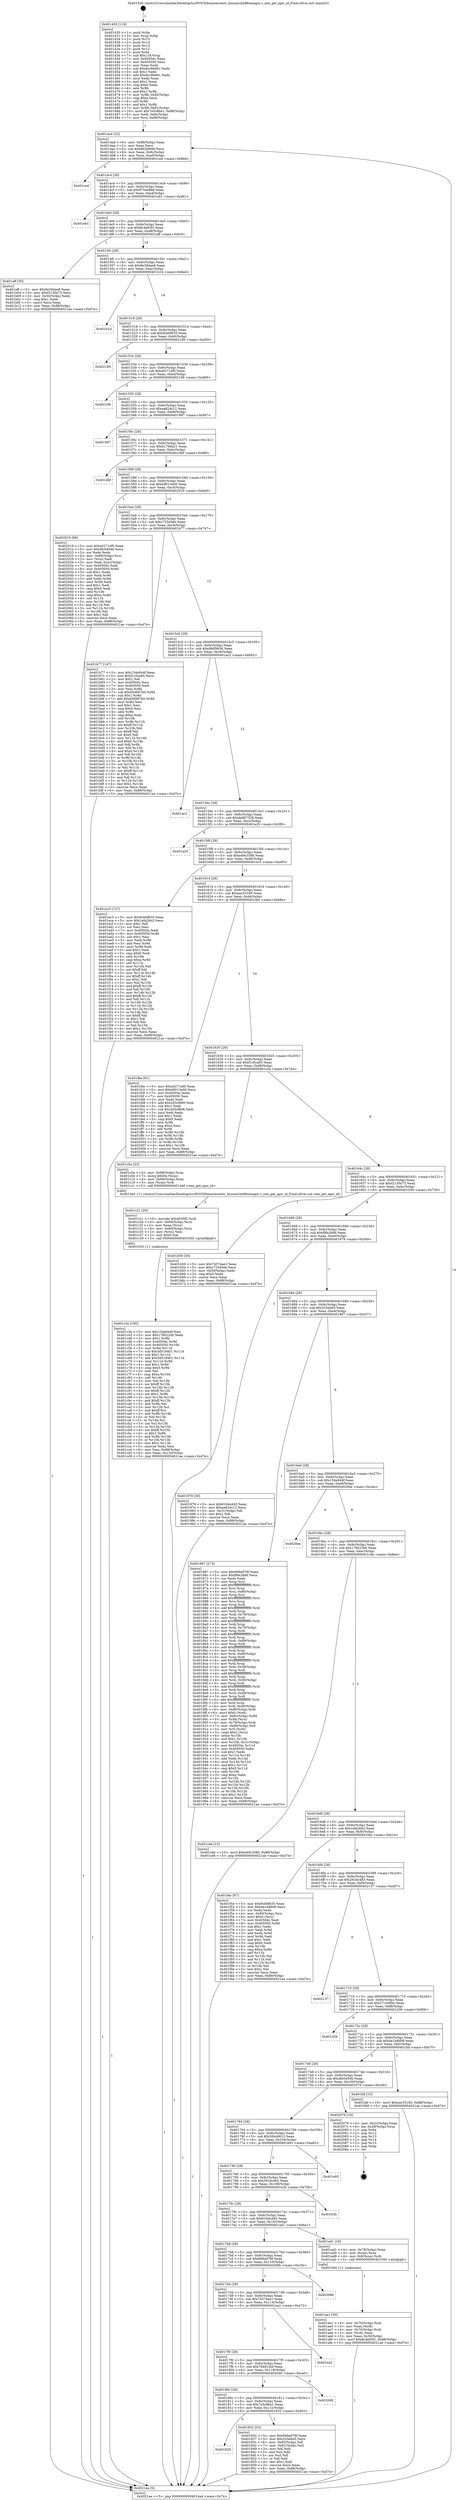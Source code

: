 digraph "0x401430" {
  label = "0x401430 (/mnt/c/Users/mathe/Desktop/tcc/POCII/binaries/extr_linuxarchx86xenapic.c_xen_get_apic_id_Final-ollvm.out::main(0))"
  labelloc = "t"
  node[shape=record]

  Entry [label="",width=0.3,height=0.3,shape=circle,fillcolor=black,style=filled]
  "0x4014a4" [label="{
     0x4014a4 [32]\l
     | [instrs]\l
     &nbsp;&nbsp;0x4014a4 \<+6\>: mov -0x88(%rbp),%eax\l
     &nbsp;&nbsp;0x4014aa \<+2\>: mov %eax,%ecx\l
     &nbsp;&nbsp;0x4014ac \<+6\>: sub $0x862b666f,%ecx\l
     &nbsp;&nbsp;0x4014b2 \<+6\>: mov %eax,-0x9c(%rbp)\l
     &nbsp;&nbsp;0x4014b8 \<+6\>: mov %ecx,-0xa0(%rbp)\l
     &nbsp;&nbsp;0x4014be \<+6\>: je 0000000000401ced \<main+0x8bd\>\l
  }"]
  "0x401ced" [label="{
     0x401ced\l
  }", style=dashed]
  "0x4014c4" [label="{
     0x4014c4 [28]\l
     | [instrs]\l
     &nbsp;&nbsp;0x4014c4 \<+5\>: jmp 00000000004014c9 \<main+0x99\>\l
     &nbsp;&nbsp;0x4014c9 \<+6\>: mov -0x9c(%rbp),%eax\l
     &nbsp;&nbsp;0x4014cf \<+5\>: sub $0x875ee868,%eax\l
     &nbsp;&nbsp;0x4014d4 \<+6\>: mov %eax,-0xa4(%rbp)\l
     &nbsp;&nbsp;0x4014da \<+6\>: je 0000000000401eb1 \<main+0xa81\>\l
  }"]
  Exit [label="",width=0.3,height=0.3,shape=circle,fillcolor=black,style=filled,peripheries=2]
  "0x401eb1" [label="{
     0x401eb1\l
  }", style=dashed]
  "0x4014e0" [label="{
     0x4014e0 [28]\l
     | [instrs]\l
     &nbsp;&nbsp;0x4014e0 \<+5\>: jmp 00000000004014e5 \<main+0xb5\>\l
     &nbsp;&nbsp;0x4014e5 \<+6\>: mov -0x9c(%rbp),%eax\l
     &nbsp;&nbsp;0x4014eb \<+5\>: sub $0x8c4e83f1,%eax\l
     &nbsp;&nbsp;0x4014f0 \<+6\>: mov %eax,-0xa8(%rbp)\l
     &nbsp;&nbsp;0x4014f6 \<+6\>: je 0000000000401aff \<main+0x6cf\>\l
  }"]
  "0x401c3e" [label="{
     0x401c3e [160]\l
     | [instrs]\l
     &nbsp;&nbsp;0x401c3e \<+5\>: mov $0x154a944f,%esi\l
     &nbsp;&nbsp;0x401c43 \<+5\>: mov $0x178022b0,%edx\l
     &nbsp;&nbsp;0x401c48 \<+3\>: mov $0x1,%r8b\l
     &nbsp;&nbsp;0x401c4b \<+8\>: mov 0x40504c,%r9d\l
     &nbsp;&nbsp;0x401c53 \<+8\>: mov 0x405050,%r10d\l
     &nbsp;&nbsp;0x401c5b \<+3\>: mov %r9d,%r11d\l
     &nbsp;&nbsp;0x401c5e \<+7\>: sub $0x3d518401,%r11d\l
     &nbsp;&nbsp;0x401c65 \<+4\>: sub $0x1,%r11d\l
     &nbsp;&nbsp;0x401c69 \<+7\>: add $0x3d518401,%r11d\l
     &nbsp;&nbsp;0x401c70 \<+4\>: imul %r11d,%r9d\l
     &nbsp;&nbsp;0x401c74 \<+4\>: and $0x1,%r9d\l
     &nbsp;&nbsp;0x401c78 \<+4\>: cmp $0x0,%r9d\l
     &nbsp;&nbsp;0x401c7c \<+3\>: sete %bl\l
     &nbsp;&nbsp;0x401c7f \<+4\>: cmp $0xa,%r10d\l
     &nbsp;&nbsp;0x401c83 \<+4\>: setl %r14b\l
     &nbsp;&nbsp;0x401c87 \<+3\>: mov %bl,%r15b\l
     &nbsp;&nbsp;0x401c8a \<+4\>: xor $0xff,%r15b\l
     &nbsp;&nbsp;0x401c8e \<+3\>: mov %r14b,%r12b\l
     &nbsp;&nbsp;0x401c91 \<+4\>: xor $0xff,%r12b\l
     &nbsp;&nbsp;0x401c95 \<+4\>: xor $0x1,%r8b\l
     &nbsp;&nbsp;0x401c99 \<+3\>: mov %r15b,%r13b\l
     &nbsp;&nbsp;0x401c9c \<+4\>: and $0xff,%r13b\l
     &nbsp;&nbsp;0x401ca0 \<+3\>: and %r8b,%bl\l
     &nbsp;&nbsp;0x401ca3 \<+3\>: mov %r12b,%cl\l
     &nbsp;&nbsp;0x401ca6 \<+3\>: and $0xff,%cl\l
     &nbsp;&nbsp;0x401ca9 \<+3\>: and %r8b,%r14b\l
     &nbsp;&nbsp;0x401cac \<+3\>: or %bl,%r13b\l
     &nbsp;&nbsp;0x401caf \<+3\>: or %r14b,%cl\l
     &nbsp;&nbsp;0x401cb2 \<+3\>: xor %cl,%r13b\l
     &nbsp;&nbsp;0x401cb5 \<+3\>: or %r12b,%r15b\l
     &nbsp;&nbsp;0x401cb8 \<+4\>: xor $0xff,%r15b\l
     &nbsp;&nbsp;0x401cbc \<+4\>: or $0x1,%r8b\l
     &nbsp;&nbsp;0x401cc0 \<+3\>: and %r8b,%r15b\l
     &nbsp;&nbsp;0x401cc3 \<+3\>: or %r15b,%r13b\l
     &nbsp;&nbsp;0x401cc6 \<+4\>: test $0x1,%r13b\l
     &nbsp;&nbsp;0x401cca \<+3\>: cmovne %edx,%esi\l
     &nbsp;&nbsp;0x401ccd \<+6\>: mov %esi,-0x88(%rbp)\l
     &nbsp;&nbsp;0x401cd3 \<+6\>: mov %eax,-0x120(%rbp)\l
     &nbsp;&nbsp;0x401cd9 \<+5\>: jmp 00000000004021ae \<main+0xd7e\>\l
  }"]
  "0x401aff" [label="{
     0x401aff [30]\l
     | [instrs]\l
     &nbsp;&nbsp;0x401aff \<+5\>: mov $0x8e28dae8,%eax\l
     &nbsp;&nbsp;0x401b04 \<+5\>: mov $0xf2130a73,%ecx\l
     &nbsp;&nbsp;0x401b09 \<+3\>: mov -0x30(%rbp),%edx\l
     &nbsp;&nbsp;0x401b0c \<+3\>: cmp $0x1,%edx\l
     &nbsp;&nbsp;0x401b0f \<+3\>: cmovl %ecx,%eax\l
     &nbsp;&nbsp;0x401b12 \<+6\>: mov %eax,-0x88(%rbp)\l
     &nbsp;&nbsp;0x401b18 \<+5\>: jmp 00000000004021ae \<main+0xd7e\>\l
  }"]
  "0x4014fc" [label="{
     0x4014fc [28]\l
     | [instrs]\l
     &nbsp;&nbsp;0x4014fc \<+5\>: jmp 0000000000401501 \<main+0xd1\>\l
     &nbsp;&nbsp;0x401501 \<+6\>: mov -0x9c(%rbp),%eax\l
     &nbsp;&nbsp;0x401507 \<+5\>: sub $0x8e28dae8,%eax\l
     &nbsp;&nbsp;0x40150c \<+6\>: mov %eax,-0xac(%rbp)\l
     &nbsp;&nbsp;0x401512 \<+6\>: je 0000000000401b1d \<main+0x6ed\>\l
  }"]
  "0x401c21" [label="{
     0x401c21 [29]\l
     | [instrs]\l
     &nbsp;&nbsp;0x401c21 \<+10\>: movabs $0x4030f2,%rdi\l
     &nbsp;&nbsp;0x401c2b \<+4\>: mov -0x60(%rbp),%rcx\l
     &nbsp;&nbsp;0x401c2f \<+2\>: mov %eax,(%rcx)\l
     &nbsp;&nbsp;0x401c31 \<+4\>: mov -0x60(%rbp),%rcx\l
     &nbsp;&nbsp;0x401c35 \<+2\>: mov (%rcx),%esi\l
     &nbsp;&nbsp;0x401c37 \<+2\>: mov $0x0,%al\l
     &nbsp;&nbsp;0x401c39 \<+5\>: call 0000000000401030 \<printf@plt\>\l
     | [calls]\l
     &nbsp;&nbsp;0x401030 \{1\} (unknown)\l
  }"]
  "0x401b1d" [label="{
     0x401b1d\l
  }", style=dashed]
  "0x401518" [label="{
     0x401518 [28]\l
     | [instrs]\l
     &nbsp;&nbsp;0x401518 \<+5\>: jmp 000000000040151d \<main+0xed\>\l
     &nbsp;&nbsp;0x40151d \<+6\>: mov -0x9c(%rbp),%eax\l
     &nbsp;&nbsp;0x401523 \<+5\>: sub $0x9cb6f635,%eax\l
     &nbsp;&nbsp;0x401528 \<+6\>: mov %eax,-0xb0(%rbp)\l
     &nbsp;&nbsp;0x40152e \<+6\>: je 0000000000402180 \<main+0xd50\>\l
  }"]
  "0x401ae1" [label="{
     0x401ae1 [30]\l
     | [instrs]\l
     &nbsp;&nbsp;0x401ae1 \<+4\>: mov -0x70(%rbp),%rdi\l
     &nbsp;&nbsp;0x401ae5 \<+2\>: mov %eax,(%rdi)\l
     &nbsp;&nbsp;0x401ae7 \<+4\>: mov -0x70(%rbp),%rdi\l
     &nbsp;&nbsp;0x401aeb \<+2\>: mov (%rdi),%eax\l
     &nbsp;&nbsp;0x401aed \<+3\>: mov %eax,-0x30(%rbp)\l
     &nbsp;&nbsp;0x401af0 \<+10\>: movl $0x8c4e83f1,-0x88(%rbp)\l
     &nbsp;&nbsp;0x401afa \<+5\>: jmp 00000000004021ae \<main+0xd7e\>\l
  }"]
  "0x402180" [label="{
     0x402180\l
  }", style=dashed]
  "0x401534" [label="{
     0x401534 [28]\l
     | [instrs]\l
     &nbsp;&nbsp;0x401534 \<+5\>: jmp 0000000000401539 \<main+0x109\>\l
     &nbsp;&nbsp;0x401539 \<+6\>: mov -0x9c(%rbp),%eax\l
     &nbsp;&nbsp;0x40153f \<+5\>: sub $0xa0271ef0,%eax\l
     &nbsp;&nbsp;0x401544 \<+6\>: mov %eax,-0xb4(%rbp)\l
     &nbsp;&nbsp;0x40154a \<+6\>: je 0000000000402199 \<main+0xd69\>\l
  }"]
  "0x401430" [label="{
     0x401430 [116]\l
     | [instrs]\l
     &nbsp;&nbsp;0x401430 \<+1\>: push %rbp\l
     &nbsp;&nbsp;0x401431 \<+3\>: mov %rsp,%rbp\l
     &nbsp;&nbsp;0x401434 \<+2\>: push %r15\l
     &nbsp;&nbsp;0x401436 \<+2\>: push %r14\l
     &nbsp;&nbsp;0x401438 \<+2\>: push %r13\l
     &nbsp;&nbsp;0x40143a \<+2\>: push %r12\l
     &nbsp;&nbsp;0x40143c \<+1\>: push %rbx\l
     &nbsp;&nbsp;0x40143d \<+7\>: sub $0x118,%rsp\l
     &nbsp;&nbsp;0x401444 \<+7\>: mov 0x40504c,%eax\l
     &nbsp;&nbsp;0x40144b \<+7\>: mov 0x405050,%ecx\l
     &nbsp;&nbsp;0x401452 \<+2\>: mov %eax,%edx\l
     &nbsp;&nbsp;0x401454 \<+6\>: sub $0x9cc96d81,%edx\l
     &nbsp;&nbsp;0x40145a \<+3\>: sub $0x1,%edx\l
     &nbsp;&nbsp;0x40145d \<+6\>: add $0x9cc96d81,%edx\l
     &nbsp;&nbsp;0x401463 \<+3\>: imul %edx,%eax\l
     &nbsp;&nbsp;0x401466 \<+3\>: and $0x1,%eax\l
     &nbsp;&nbsp;0x401469 \<+3\>: cmp $0x0,%eax\l
     &nbsp;&nbsp;0x40146c \<+4\>: sete %r8b\l
     &nbsp;&nbsp;0x401470 \<+4\>: and $0x1,%r8b\l
     &nbsp;&nbsp;0x401474 \<+7\>: mov %r8b,-0x82(%rbp)\l
     &nbsp;&nbsp;0x40147b \<+3\>: cmp $0xa,%ecx\l
     &nbsp;&nbsp;0x40147e \<+4\>: setl %r8b\l
     &nbsp;&nbsp;0x401482 \<+4\>: and $0x1,%r8b\l
     &nbsp;&nbsp;0x401486 \<+7\>: mov %r8b,-0x81(%rbp)\l
     &nbsp;&nbsp;0x40148d \<+10\>: movl $0x7e5c8ba1,-0x88(%rbp)\l
     &nbsp;&nbsp;0x401497 \<+6\>: mov %edi,-0x8c(%rbp)\l
     &nbsp;&nbsp;0x40149d \<+7\>: mov %rsi,-0x98(%rbp)\l
  }"]
  "0x402199" [label="{
     0x402199\l
  }", style=dashed]
  "0x401550" [label="{
     0x401550 [28]\l
     | [instrs]\l
     &nbsp;&nbsp;0x401550 \<+5\>: jmp 0000000000401555 \<main+0x125\>\l
     &nbsp;&nbsp;0x401555 \<+6\>: mov -0x9c(%rbp),%eax\l
     &nbsp;&nbsp;0x40155b \<+5\>: sub $0xaa824c12,%eax\l
     &nbsp;&nbsp;0x401560 \<+6\>: mov %eax,-0xb8(%rbp)\l
     &nbsp;&nbsp;0x401566 \<+6\>: je 0000000000401997 \<main+0x567\>\l
  }"]
  "0x4021ae" [label="{
     0x4021ae [5]\l
     | [instrs]\l
     &nbsp;&nbsp;0x4021ae \<+5\>: jmp 00000000004014a4 \<main+0x74\>\l
  }"]
  "0x401997" [label="{
     0x401997\l
  }", style=dashed]
  "0x40156c" [label="{
     0x40156c [28]\l
     | [instrs]\l
     &nbsp;&nbsp;0x40156c \<+5\>: jmp 0000000000401571 \<main+0x141\>\l
     &nbsp;&nbsp;0x401571 \<+6\>: mov -0x9c(%rbp),%eax\l
     &nbsp;&nbsp;0x401577 \<+5\>: sub $0xb179da21,%eax\l
     &nbsp;&nbsp;0x40157c \<+6\>: mov %eax,-0xbc(%rbp)\l
     &nbsp;&nbsp;0x401582 \<+6\>: je 0000000000401dbf \<main+0x98f\>\l
  }"]
  "0x401828" [label="{
     0x401828\l
  }", style=dashed]
  "0x401dbf" [label="{
     0x401dbf\l
  }", style=dashed]
  "0x401588" [label="{
     0x401588 [28]\l
     | [instrs]\l
     &nbsp;&nbsp;0x401588 \<+5\>: jmp 000000000040158d \<main+0x15d\>\l
     &nbsp;&nbsp;0x40158d \<+6\>: mov -0x9c(%rbp),%eax\l
     &nbsp;&nbsp;0x401593 \<+5\>: sub $0xb9013e00,%eax\l
     &nbsp;&nbsp;0x401598 \<+6\>: mov %eax,-0xc0(%rbp)\l
     &nbsp;&nbsp;0x40159e \<+6\>: je 0000000000402019 \<main+0xbe9\>\l
  }"]
  "0x401832" [label="{
     0x401832 [53]\l
     | [instrs]\l
     &nbsp;&nbsp;0x401832 \<+5\>: mov $0x669a978f,%eax\l
     &nbsp;&nbsp;0x401837 \<+5\>: mov $0x325edd5,%ecx\l
     &nbsp;&nbsp;0x40183c \<+6\>: mov -0x82(%rbp),%dl\l
     &nbsp;&nbsp;0x401842 \<+7\>: mov -0x81(%rbp),%sil\l
     &nbsp;&nbsp;0x401849 \<+3\>: mov %dl,%dil\l
     &nbsp;&nbsp;0x40184c \<+3\>: and %sil,%dil\l
     &nbsp;&nbsp;0x40184f \<+3\>: xor %sil,%dl\l
     &nbsp;&nbsp;0x401852 \<+3\>: or %dl,%dil\l
     &nbsp;&nbsp;0x401855 \<+4\>: test $0x1,%dil\l
     &nbsp;&nbsp;0x401859 \<+3\>: cmovne %ecx,%eax\l
     &nbsp;&nbsp;0x40185c \<+6\>: mov %eax,-0x88(%rbp)\l
     &nbsp;&nbsp;0x401862 \<+5\>: jmp 00000000004021ae \<main+0xd7e\>\l
  }"]
  "0x402019" [label="{
     0x402019 [96]\l
     | [instrs]\l
     &nbsp;&nbsp;0x402019 \<+5\>: mov $0xa0271ef0,%eax\l
     &nbsp;&nbsp;0x40201e \<+5\>: mov $0x4fc0494b,%ecx\l
     &nbsp;&nbsp;0x402023 \<+2\>: xor %edx,%edx\l
     &nbsp;&nbsp;0x402025 \<+4\>: mov -0x80(%rbp),%rsi\l
     &nbsp;&nbsp;0x402029 \<+2\>: mov (%rsi),%edi\l
     &nbsp;&nbsp;0x40202b \<+3\>: mov %edi,-0x2c(%rbp)\l
     &nbsp;&nbsp;0x40202e \<+7\>: mov 0x40504c,%edi\l
     &nbsp;&nbsp;0x402035 \<+8\>: mov 0x405050,%r8d\l
     &nbsp;&nbsp;0x40203d \<+3\>: sub $0x1,%edx\l
     &nbsp;&nbsp;0x402040 \<+3\>: mov %edi,%r9d\l
     &nbsp;&nbsp;0x402043 \<+3\>: add %edx,%r9d\l
     &nbsp;&nbsp;0x402046 \<+4\>: imul %r9d,%edi\l
     &nbsp;&nbsp;0x40204a \<+3\>: and $0x1,%edi\l
     &nbsp;&nbsp;0x40204d \<+3\>: cmp $0x0,%edi\l
     &nbsp;&nbsp;0x402050 \<+4\>: sete %r10b\l
     &nbsp;&nbsp;0x402054 \<+4\>: cmp $0xa,%r8d\l
     &nbsp;&nbsp;0x402058 \<+4\>: setl %r11b\l
     &nbsp;&nbsp;0x40205c \<+3\>: mov %r10b,%bl\l
     &nbsp;&nbsp;0x40205f \<+3\>: and %r11b,%bl\l
     &nbsp;&nbsp;0x402062 \<+3\>: xor %r11b,%r10b\l
     &nbsp;&nbsp;0x402065 \<+3\>: or %r10b,%bl\l
     &nbsp;&nbsp;0x402068 \<+3\>: test $0x1,%bl\l
     &nbsp;&nbsp;0x40206b \<+3\>: cmovne %ecx,%eax\l
     &nbsp;&nbsp;0x40206e \<+6\>: mov %eax,-0x88(%rbp)\l
     &nbsp;&nbsp;0x402074 \<+5\>: jmp 00000000004021ae \<main+0xd7e\>\l
  }"]
  "0x4015a4" [label="{
     0x4015a4 [28]\l
     | [instrs]\l
     &nbsp;&nbsp;0x4015a4 \<+5\>: jmp 00000000004015a9 \<main+0x179\>\l
     &nbsp;&nbsp;0x4015a9 \<+6\>: mov -0x9c(%rbp),%eax\l
     &nbsp;&nbsp;0x4015af \<+5\>: sub $0xc72345eb,%eax\l
     &nbsp;&nbsp;0x4015b4 \<+6\>: mov %eax,-0xc4(%rbp)\l
     &nbsp;&nbsp;0x4015ba \<+6\>: je 0000000000401b77 \<main+0x747\>\l
  }"]
  "0x40180c" [label="{
     0x40180c [28]\l
     | [instrs]\l
     &nbsp;&nbsp;0x40180c \<+5\>: jmp 0000000000401811 \<main+0x3e1\>\l
     &nbsp;&nbsp;0x401811 \<+6\>: mov -0x9c(%rbp),%eax\l
     &nbsp;&nbsp;0x401817 \<+5\>: sub $0x7e5c8ba1,%eax\l
     &nbsp;&nbsp;0x40181c \<+6\>: mov %eax,-0x11c(%rbp)\l
     &nbsp;&nbsp;0x401822 \<+6\>: je 0000000000401832 \<main+0x402\>\l
  }"]
  "0x401b77" [label="{
     0x401b77 [147]\l
     | [instrs]\l
     &nbsp;&nbsp;0x401b77 \<+5\>: mov $0x154a944f,%eax\l
     &nbsp;&nbsp;0x401b7c \<+5\>: mov $0xf1c0ca65,%ecx\l
     &nbsp;&nbsp;0x401b81 \<+2\>: mov $0x1,%dl\l
     &nbsp;&nbsp;0x401b83 \<+7\>: mov 0x40504c,%esi\l
     &nbsp;&nbsp;0x401b8a \<+7\>: mov 0x405050,%edi\l
     &nbsp;&nbsp;0x401b91 \<+3\>: mov %esi,%r8d\l
     &nbsp;&nbsp;0x401b94 \<+7\>: sub $0x65d997b0,%r8d\l
     &nbsp;&nbsp;0x401b9b \<+4\>: sub $0x1,%r8d\l
     &nbsp;&nbsp;0x401b9f \<+7\>: add $0x65d997b0,%r8d\l
     &nbsp;&nbsp;0x401ba6 \<+4\>: imul %r8d,%esi\l
     &nbsp;&nbsp;0x401baa \<+3\>: and $0x1,%esi\l
     &nbsp;&nbsp;0x401bad \<+3\>: cmp $0x0,%esi\l
     &nbsp;&nbsp;0x401bb0 \<+4\>: sete %r9b\l
     &nbsp;&nbsp;0x401bb4 \<+3\>: cmp $0xa,%edi\l
     &nbsp;&nbsp;0x401bb7 \<+4\>: setl %r10b\l
     &nbsp;&nbsp;0x401bbb \<+3\>: mov %r9b,%r11b\l
     &nbsp;&nbsp;0x401bbe \<+4\>: xor $0xff,%r11b\l
     &nbsp;&nbsp;0x401bc2 \<+3\>: mov %r10b,%bl\l
     &nbsp;&nbsp;0x401bc5 \<+3\>: xor $0xff,%bl\l
     &nbsp;&nbsp;0x401bc8 \<+3\>: xor $0x0,%dl\l
     &nbsp;&nbsp;0x401bcb \<+3\>: mov %r11b,%r14b\l
     &nbsp;&nbsp;0x401bce \<+4\>: and $0x0,%r14b\l
     &nbsp;&nbsp;0x401bd2 \<+3\>: and %dl,%r9b\l
     &nbsp;&nbsp;0x401bd5 \<+3\>: mov %bl,%r15b\l
     &nbsp;&nbsp;0x401bd8 \<+4\>: and $0x0,%r15b\l
     &nbsp;&nbsp;0x401bdc \<+3\>: and %dl,%r10b\l
     &nbsp;&nbsp;0x401bdf \<+3\>: or %r9b,%r14b\l
     &nbsp;&nbsp;0x401be2 \<+3\>: or %r10b,%r15b\l
     &nbsp;&nbsp;0x401be5 \<+3\>: xor %r15b,%r14b\l
     &nbsp;&nbsp;0x401be8 \<+3\>: or %bl,%r11b\l
     &nbsp;&nbsp;0x401beb \<+4\>: xor $0xff,%r11b\l
     &nbsp;&nbsp;0x401bef \<+3\>: or $0x0,%dl\l
     &nbsp;&nbsp;0x401bf2 \<+3\>: and %dl,%r11b\l
     &nbsp;&nbsp;0x401bf5 \<+3\>: or %r11b,%r14b\l
     &nbsp;&nbsp;0x401bf8 \<+4\>: test $0x1,%r14b\l
     &nbsp;&nbsp;0x401bfc \<+3\>: cmovne %ecx,%eax\l
     &nbsp;&nbsp;0x401bff \<+6\>: mov %eax,-0x88(%rbp)\l
     &nbsp;&nbsp;0x401c05 \<+5\>: jmp 00000000004021ae \<main+0xd7e\>\l
  }"]
  "0x4015c0" [label="{
     0x4015c0 [28]\l
     | [instrs]\l
     &nbsp;&nbsp;0x4015c0 \<+5\>: jmp 00000000004015c5 \<main+0x195\>\l
     &nbsp;&nbsp;0x4015c5 \<+6\>: mov -0x9c(%rbp),%eax\l
     &nbsp;&nbsp;0x4015cb \<+5\>: sub $0xd8df9b36,%eax\l
     &nbsp;&nbsp;0x4015d0 \<+6\>: mov %eax,-0xc8(%rbp)\l
     &nbsp;&nbsp;0x4015d6 \<+6\>: je 0000000000401ac2 \<main+0x692\>\l
  }"]
  "0x4020d0" [label="{
     0x4020d0\l
  }", style=dashed]
  "0x401ac2" [label="{
     0x401ac2\l
  }", style=dashed]
  "0x4015dc" [label="{
     0x4015dc [28]\l
     | [instrs]\l
     &nbsp;&nbsp;0x4015dc \<+5\>: jmp 00000000004015e1 \<main+0x1b1\>\l
     &nbsp;&nbsp;0x4015e1 \<+6\>: mov -0x9c(%rbp),%eax\l
     &nbsp;&nbsp;0x4015e7 \<+5\>: sub $0xde867328,%eax\l
     &nbsp;&nbsp;0x4015ec \<+6\>: mov %eax,-0xcc(%rbp)\l
     &nbsp;&nbsp;0x4015f2 \<+6\>: je 0000000000401a20 \<main+0x5f0\>\l
  }"]
  "0x4017f0" [label="{
     0x4017f0 [28]\l
     | [instrs]\l
     &nbsp;&nbsp;0x4017f0 \<+5\>: jmp 00000000004017f5 \<main+0x3c5\>\l
     &nbsp;&nbsp;0x4017f5 \<+6\>: mov -0x9c(%rbp),%eax\l
     &nbsp;&nbsp;0x4017fb \<+5\>: sub $0x784812bf,%eax\l
     &nbsp;&nbsp;0x401800 \<+6\>: mov %eax,-0x118(%rbp)\l
     &nbsp;&nbsp;0x401806 \<+6\>: je 00000000004020d0 \<main+0xca0\>\l
  }"]
  "0x401a20" [label="{
     0x401a20\l
  }", style=dashed]
  "0x4015f8" [label="{
     0x4015f8 [28]\l
     | [instrs]\l
     &nbsp;&nbsp;0x4015f8 \<+5\>: jmp 00000000004015fd \<main+0x1cd\>\l
     &nbsp;&nbsp;0x4015fd \<+6\>: mov -0x9c(%rbp),%eax\l
     &nbsp;&nbsp;0x401603 \<+5\>: sub $0xe49c3580,%eax\l
     &nbsp;&nbsp;0x401608 \<+6\>: mov %eax,-0xd0(%rbp)\l
     &nbsp;&nbsp;0x40160e \<+6\>: je 0000000000401ec5 \<main+0xa95\>\l
  }"]
  "0x401ea2" [label="{
     0x401ea2\l
  }", style=dashed]
  "0x401ec5" [label="{
     0x401ec5 [137]\l
     | [instrs]\l
     &nbsp;&nbsp;0x401ec5 \<+5\>: mov $0x9cb6f635,%eax\l
     &nbsp;&nbsp;0x401eca \<+5\>: mov $0x1efa2bb2,%ecx\l
     &nbsp;&nbsp;0x401ecf \<+2\>: mov $0x1,%dl\l
     &nbsp;&nbsp;0x401ed1 \<+2\>: xor %esi,%esi\l
     &nbsp;&nbsp;0x401ed3 \<+7\>: mov 0x40504c,%edi\l
     &nbsp;&nbsp;0x401eda \<+8\>: mov 0x405050,%r8d\l
     &nbsp;&nbsp;0x401ee2 \<+3\>: sub $0x1,%esi\l
     &nbsp;&nbsp;0x401ee5 \<+3\>: mov %edi,%r9d\l
     &nbsp;&nbsp;0x401ee8 \<+3\>: add %esi,%r9d\l
     &nbsp;&nbsp;0x401eeb \<+4\>: imul %r9d,%edi\l
     &nbsp;&nbsp;0x401eef \<+3\>: and $0x1,%edi\l
     &nbsp;&nbsp;0x401ef2 \<+3\>: cmp $0x0,%edi\l
     &nbsp;&nbsp;0x401ef5 \<+4\>: sete %r10b\l
     &nbsp;&nbsp;0x401ef9 \<+4\>: cmp $0xa,%r8d\l
     &nbsp;&nbsp;0x401efd \<+4\>: setl %r11b\l
     &nbsp;&nbsp;0x401f01 \<+3\>: mov %r10b,%bl\l
     &nbsp;&nbsp;0x401f04 \<+3\>: xor $0xff,%bl\l
     &nbsp;&nbsp;0x401f07 \<+3\>: mov %r11b,%r14b\l
     &nbsp;&nbsp;0x401f0a \<+4\>: xor $0xff,%r14b\l
     &nbsp;&nbsp;0x401f0e \<+3\>: xor $0x1,%dl\l
     &nbsp;&nbsp;0x401f11 \<+3\>: mov %bl,%r15b\l
     &nbsp;&nbsp;0x401f14 \<+4\>: and $0xff,%r15b\l
     &nbsp;&nbsp;0x401f18 \<+3\>: and %dl,%r10b\l
     &nbsp;&nbsp;0x401f1b \<+3\>: mov %r14b,%r12b\l
     &nbsp;&nbsp;0x401f1e \<+4\>: and $0xff,%r12b\l
     &nbsp;&nbsp;0x401f22 \<+3\>: and %dl,%r11b\l
     &nbsp;&nbsp;0x401f25 \<+3\>: or %r10b,%r15b\l
     &nbsp;&nbsp;0x401f28 \<+3\>: or %r11b,%r12b\l
     &nbsp;&nbsp;0x401f2b \<+3\>: xor %r12b,%r15b\l
     &nbsp;&nbsp;0x401f2e \<+3\>: or %r14b,%bl\l
     &nbsp;&nbsp;0x401f31 \<+3\>: xor $0xff,%bl\l
     &nbsp;&nbsp;0x401f34 \<+3\>: or $0x1,%dl\l
     &nbsp;&nbsp;0x401f37 \<+2\>: and %dl,%bl\l
     &nbsp;&nbsp;0x401f39 \<+3\>: or %bl,%r15b\l
     &nbsp;&nbsp;0x401f3c \<+4\>: test $0x1,%r15b\l
     &nbsp;&nbsp;0x401f40 \<+3\>: cmovne %ecx,%eax\l
     &nbsp;&nbsp;0x401f43 \<+6\>: mov %eax,-0x88(%rbp)\l
     &nbsp;&nbsp;0x401f49 \<+5\>: jmp 00000000004021ae \<main+0xd7e\>\l
  }"]
  "0x401614" [label="{
     0x401614 [28]\l
     | [instrs]\l
     &nbsp;&nbsp;0x401614 \<+5\>: jmp 0000000000401619 \<main+0x1e9\>\l
     &nbsp;&nbsp;0x401619 \<+6\>: mov -0x9c(%rbp),%eax\l
     &nbsp;&nbsp;0x40161f \<+5\>: sub $0xeac53160,%eax\l
     &nbsp;&nbsp;0x401624 \<+6\>: mov %eax,-0xd4(%rbp)\l
     &nbsp;&nbsp;0x40162a \<+6\>: je 0000000000401fbe \<main+0xb8e\>\l
  }"]
  "0x4017d4" [label="{
     0x4017d4 [28]\l
     | [instrs]\l
     &nbsp;&nbsp;0x4017d4 \<+5\>: jmp 00000000004017d9 \<main+0x3a9\>\l
     &nbsp;&nbsp;0x4017d9 \<+6\>: mov -0x9c(%rbp),%eax\l
     &nbsp;&nbsp;0x4017df \<+5\>: sub $0x74574ae1,%eax\l
     &nbsp;&nbsp;0x4017e4 \<+6\>: mov %eax,-0x114(%rbp)\l
     &nbsp;&nbsp;0x4017ea \<+6\>: je 0000000000401ea2 \<main+0xa72\>\l
  }"]
  "0x401fbe" [label="{
     0x401fbe [91]\l
     | [instrs]\l
     &nbsp;&nbsp;0x401fbe \<+5\>: mov $0xa0271ef0,%eax\l
     &nbsp;&nbsp;0x401fc3 \<+5\>: mov $0xb9013e00,%ecx\l
     &nbsp;&nbsp;0x401fc8 \<+7\>: mov 0x40504c,%edx\l
     &nbsp;&nbsp;0x401fcf \<+7\>: mov 0x405050,%esi\l
     &nbsp;&nbsp;0x401fd6 \<+2\>: mov %edx,%edi\l
     &nbsp;&nbsp;0x401fd8 \<+6\>: add $0x2d3cf668,%edi\l
     &nbsp;&nbsp;0x401fde \<+3\>: sub $0x1,%edi\l
     &nbsp;&nbsp;0x401fe1 \<+6\>: sub $0x2d3cf668,%edi\l
     &nbsp;&nbsp;0x401fe7 \<+3\>: imul %edi,%edx\l
     &nbsp;&nbsp;0x401fea \<+3\>: and $0x1,%edx\l
     &nbsp;&nbsp;0x401fed \<+3\>: cmp $0x0,%edx\l
     &nbsp;&nbsp;0x401ff0 \<+4\>: sete %r8b\l
     &nbsp;&nbsp;0x401ff4 \<+3\>: cmp $0xa,%esi\l
     &nbsp;&nbsp;0x401ff7 \<+4\>: setl %r9b\l
     &nbsp;&nbsp;0x401ffb \<+3\>: mov %r8b,%r10b\l
     &nbsp;&nbsp;0x401ffe \<+3\>: and %r9b,%r10b\l
     &nbsp;&nbsp;0x402001 \<+3\>: xor %r9b,%r8b\l
     &nbsp;&nbsp;0x402004 \<+3\>: or %r8b,%r10b\l
     &nbsp;&nbsp;0x402007 \<+4\>: test $0x1,%r10b\l
     &nbsp;&nbsp;0x40200b \<+3\>: cmovne %ecx,%eax\l
     &nbsp;&nbsp;0x40200e \<+6\>: mov %eax,-0x88(%rbp)\l
     &nbsp;&nbsp;0x402014 \<+5\>: jmp 00000000004021ae \<main+0xd7e\>\l
  }"]
  "0x401630" [label="{
     0x401630 [28]\l
     | [instrs]\l
     &nbsp;&nbsp;0x401630 \<+5\>: jmp 0000000000401635 \<main+0x205\>\l
     &nbsp;&nbsp;0x401635 \<+6\>: mov -0x9c(%rbp),%eax\l
     &nbsp;&nbsp;0x40163b \<+5\>: sub $0xf1c0ca65,%eax\l
     &nbsp;&nbsp;0x401640 \<+6\>: mov %eax,-0xd8(%rbp)\l
     &nbsp;&nbsp;0x401646 \<+6\>: je 0000000000401c0a \<main+0x7da\>\l
  }"]
  "0x40208b" [label="{
     0x40208b\l
  }", style=dashed]
  "0x401c0a" [label="{
     0x401c0a [23]\l
     | [instrs]\l
     &nbsp;&nbsp;0x401c0a \<+4\>: mov -0x68(%rbp),%rax\l
     &nbsp;&nbsp;0x401c0e \<+7\>: movq $0x64,(%rax)\l
     &nbsp;&nbsp;0x401c15 \<+4\>: mov -0x68(%rbp),%rax\l
     &nbsp;&nbsp;0x401c19 \<+3\>: mov (%rax),%rdi\l
     &nbsp;&nbsp;0x401c1c \<+5\>: call 00000000004013e0 \<xen_get_apic_id\>\l
     | [calls]\l
     &nbsp;&nbsp;0x4013e0 \{1\} (/mnt/c/Users/mathe/Desktop/tcc/POCII/binaries/extr_linuxarchx86xenapic.c_xen_get_apic_id_Final-ollvm.out::xen_get_apic_id)\l
  }"]
  "0x40164c" [label="{
     0x40164c [28]\l
     | [instrs]\l
     &nbsp;&nbsp;0x40164c \<+5\>: jmp 0000000000401651 \<main+0x221\>\l
     &nbsp;&nbsp;0x401651 \<+6\>: mov -0x9c(%rbp),%eax\l
     &nbsp;&nbsp;0x401657 \<+5\>: sub $0xf2130a73,%eax\l
     &nbsp;&nbsp;0x40165c \<+6\>: mov %eax,-0xdc(%rbp)\l
     &nbsp;&nbsp;0x401662 \<+6\>: je 0000000000401b59 \<main+0x729\>\l
  }"]
  "0x4017b8" [label="{
     0x4017b8 [28]\l
     | [instrs]\l
     &nbsp;&nbsp;0x4017b8 \<+5\>: jmp 00000000004017bd \<main+0x38d\>\l
     &nbsp;&nbsp;0x4017bd \<+6\>: mov -0x9c(%rbp),%eax\l
     &nbsp;&nbsp;0x4017c3 \<+5\>: sub $0x669a978f,%eax\l
     &nbsp;&nbsp;0x4017c8 \<+6\>: mov %eax,-0x110(%rbp)\l
     &nbsp;&nbsp;0x4017ce \<+6\>: je 000000000040208b \<main+0xc5b\>\l
  }"]
  "0x401b59" [label="{
     0x401b59 [30]\l
     | [instrs]\l
     &nbsp;&nbsp;0x401b59 \<+5\>: mov $0x74574ae1,%eax\l
     &nbsp;&nbsp;0x401b5e \<+5\>: mov $0xc72345eb,%ecx\l
     &nbsp;&nbsp;0x401b63 \<+3\>: mov -0x30(%rbp),%edx\l
     &nbsp;&nbsp;0x401b66 \<+3\>: cmp $0x0,%edx\l
     &nbsp;&nbsp;0x401b69 \<+3\>: cmove %ecx,%eax\l
     &nbsp;&nbsp;0x401b6c \<+6\>: mov %eax,-0x88(%rbp)\l
     &nbsp;&nbsp;0x401b72 \<+5\>: jmp 00000000004021ae \<main+0xd7e\>\l
  }"]
  "0x401668" [label="{
     0x401668 [28]\l
     | [instrs]\l
     &nbsp;&nbsp;0x401668 \<+5\>: jmp 000000000040166d \<main+0x23d\>\l
     &nbsp;&nbsp;0x40166d \<+6\>: mov -0x9c(%rbp),%eax\l
     &nbsp;&nbsp;0x401673 \<+5\>: sub $0xf9fa26d6,%eax\l
     &nbsp;&nbsp;0x401678 \<+6\>: mov %eax,-0xe0(%rbp)\l
     &nbsp;&nbsp;0x40167e \<+6\>: je 0000000000401979 \<main+0x549\>\l
  }"]
  "0x401ad1" [label="{
     0x401ad1 [16]\l
     | [instrs]\l
     &nbsp;&nbsp;0x401ad1 \<+4\>: mov -0x78(%rbp),%rax\l
     &nbsp;&nbsp;0x401ad5 \<+3\>: mov (%rax),%rax\l
     &nbsp;&nbsp;0x401ad8 \<+4\>: mov 0x8(%rax),%rdi\l
     &nbsp;&nbsp;0x401adc \<+5\>: call 0000000000401040 \<atoi@plt\>\l
     | [calls]\l
     &nbsp;&nbsp;0x401040 \{1\} (unknown)\l
  }"]
  "0x401979" [label="{
     0x401979 [30]\l
     | [instrs]\l
     &nbsp;&nbsp;0x401979 \<+5\>: mov $0x6164cd42,%eax\l
     &nbsp;&nbsp;0x40197e \<+5\>: mov $0xaa824c12,%ecx\l
     &nbsp;&nbsp;0x401983 \<+3\>: mov -0x31(%rbp),%dl\l
     &nbsp;&nbsp;0x401986 \<+3\>: test $0x1,%dl\l
     &nbsp;&nbsp;0x401989 \<+3\>: cmovne %ecx,%eax\l
     &nbsp;&nbsp;0x40198c \<+6\>: mov %eax,-0x88(%rbp)\l
     &nbsp;&nbsp;0x401992 \<+5\>: jmp 00000000004021ae \<main+0xd7e\>\l
  }"]
  "0x401684" [label="{
     0x401684 [28]\l
     | [instrs]\l
     &nbsp;&nbsp;0x401684 \<+5\>: jmp 0000000000401689 \<main+0x259\>\l
     &nbsp;&nbsp;0x401689 \<+6\>: mov -0x9c(%rbp),%eax\l
     &nbsp;&nbsp;0x40168f \<+5\>: sub $0x325edd5,%eax\l
     &nbsp;&nbsp;0x401694 \<+6\>: mov %eax,-0xe4(%rbp)\l
     &nbsp;&nbsp;0x40169a \<+6\>: je 0000000000401867 \<main+0x437\>\l
  }"]
  "0x40179c" [label="{
     0x40179c [28]\l
     | [instrs]\l
     &nbsp;&nbsp;0x40179c \<+5\>: jmp 00000000004017a1 \<main+0x371\>\l
     &nbsp;&nbsp;0x4017a1 \<+6\>: mov -0x9c(%rbp),%eax\l
     &nbsp;&nbsp;0x4017a7 \<+5\>: sub $0x6164cd42,%eax\l
     &nbsp;&nbsp;0x4017ac \<+6\>: mov %eax,-0x10c(%rbp)\l
     &nbsp;&nbsp;0x4017b2 \<+6\>: je 0000000000401ad1 \<main+0x6a1\>\l
  }"]
  "0x401867" [label="{
     0x401867 [274]\l
     | [instrs]\l
     &nbsp;&nbsp;0x401867 \<+5\>: mov $0x669a978f,%eax\l
     &nbsp;&nbsp;0x40186c \<+5\>: mov $0xf9fa26d6,%ecx\l
     &nbsp;&nbsp;0x401871 \<+2\>: xor %edx,%edx\l
     &nbsp;&nbsp;0x401873 \<+3\>: mov %rsp,%rsi\l
     &nbsp;&nbsp;0x401876 \<+4\>: add $0xfffffffffffffff0,%rsi\l
     &nbsp;&nbsp;0x40187a \<+3\>: mov %rsi,%rsp\l
     &nbsp;&nbsp;0x40187d \<+4\>: mov %rsi,-0x80(%rbp)\l
     &nbsp;&nbsp;0x401881 \<+3\>: mov %rsp,%rsi\l
     &nbsp;&nbsp;0x401884 \<+4\>: add $0xfffffffffffffff0,%rsi\l
     &nbsp;&nbsp;0x401888 \<+3\>: mov %rsi,%rsp\l
     &nbsp;&nbsp;0x40188b \<+3\>: mov %rsp,%rdi\l
     &nbsp;&nbsp;0x40188e \<+4\>: add $0xfffffffffffffff0,%rdi\l
     &nbsp;&nbsp;0x401892 \<+3\>: mov %rdi,%rsp\l
     &nbsp;&nbsp;0x401895 \<+4\>: mov %rdi,-0x78(%rbp)\l
     &nbsp;&nbsp;0x401899 \<+3\>: mov %rsp,%rdi\l
     &nbsp;&nbsp;0x40189c \<+4\>: add $0xfffffffffffffff0,%rdi\l
     &nbsp;&nbsp;0x4018a0 \<+3\>: mov %rdi,%rsp\l
     &nbsp;&nbsp;0x4018a3 \<+4\>: mov %rdi,-0x70(%rbp)\l
     &nbsp;&nbsp;0x4018a7 \<+3\>: mov %rsp,%rdi\l
     &nbsp;&nbsp;0x4018aa \<+4\>: add $0xfffffffffffffff0,%rdi\l
     &nbsp;&nbsp;0x4018ae \<+3\>: mov %rdi,%rsp\l
     &nbsp;&nbsp;0x4018b1 \<+4\>: mov %rdi,-0x68(%rbp)\l
     &nbsp;&nbsp;0x4018b5 \<+3\>: mov %rsp,%rdi\l
     &nbsp;&nbsp;0x4018b8 \<+4\>: add $0xfffffffffffffff0,%rdi\l
     &nbsp;&nbsp;0x4018bc \<+3\>: mov %rdi,%rsp\l
     &nbsp;&nbsp;0x4018bf \<+4\>: mov %rdi,-0x60(%rbp)\l
     &nbsp;&nbsp;0x4018c3 \<+3\>: mov %rsp,%rdi\l
     &nbsp;&nbsp;0x4018c6 \<+4\>: add $0xfffffffffffffff0,%rdi\l
     &nbsp;&nbsp;0x4018ca \<+3\>: mov %rdi,%rsp\l
     &nbsp;&nbsp;0x4018cd \<+4\>: mov %rdi,-0x58(%rbp)\l
     &nbsp;&nbsp;0x4018d1 \<+3\>: mov %rsp,%rdi\l
     &nbsp;&nbsp;0x4018d4 \<+4\>: add $0xfffffffffffffff0,%rdi\l
     &nbsp;&nbsp;0x4018d8 \<+3\>: mov %rdi,%rsp\l
     &nbsp;&nbsp;0x4018db \<+4\>: mov %rdi,-0x50(%rbp)\l
     &nbsp;&nbsp;0x4018df \<+3\>: mov %rsp,%rdi\l
     &nbsp;&nbsp;0x4018e2 \<+4\>: add $0xfffffffffffffff0,%rdi\l
     &nbsp;&nbsp;0x4018e6 \<+3\>: mov %rdi,%rsp\l
     &nbsp;&nbsp;0x4018e9 \<+4\>: mov %rdi,-0x48(%rbp)\l
     &nbsp;&nbsp;0x4018ed \<+3\>: mov %rsp,%rdi\l
     &nbsp;&nbsp;0x4018f0 \<+4\>: add $0xfffffffffffffff0,%rdi\l
     &nbsp;&nbsp;0x4018f4 \<+3\>: mov %rdi,%rsp\l
     &nbsp;&nbsp;0x4018f7 \<+4\>: mov %rdi,-0x40(%rbp)\l
     &nbsp;&nbsp;0x4018fb \<+4\>: mov -0x80(%rbp),%rdi\l
     &nbsp;&nbsp;0x4018ff \<+6\>: movl $0x0,(%rdi)\l
     &nbsp;&nbsp;0x401905 \<+7\>: mov -0x8c(%rbp),%r8d\l
     &nbsp;&nbsp;0x40190c \<+3\>: mov %r8d,(%rsi)\l
     &nbsp;&nbsp;0x40190f \<+4\>: mov -0x78(%rbp),%rdi\l
     &nbsp;&nbsp;0x401913 \<+7\>: mov -0x98(%rbp),%r9\l
     &nbsp;&nbsp;0x40191a \<+3\>: mov %r9,(%rdi)\l
     &nbsp;&nbsp;0x40191d \<+3\>: cmpl $0x2,(%rsi)\l
     &nbsp;&nbsp;0x401920 \<+4\>: setne %r10b\l
     &nbsp;&nbsp;0x401924 \<+4\>: and $0x1,%r10b\l
     &nbsp;&nbsp;0x401928 \<+4\>: mov %r10b,-0x31(%rbp)\l
     &nbsp;&nbsp;0x40192c \<+8\>: mov 0x40504c,%r11d\l
     &nbsp;&nbsp;0x401934 \<+7\>: mov 0x405050,%ebx\l
     &nbsp;&nbsp;0x40193b \<+3\>: sub $0x1,%edx\l
     &nbsp;&nbsp;0x40193e \<+3\>: mov %r11d,%r14d\l
     &nbsp;&nbsp;0x401941 \<+3\>: add %edx,%r14d\l
     &nbsp;&nbsp;0x401944 \<+4\>: imul %r14d,%r11d\l
     &nbsp;&nbsp;0x401948 \<+4\>: and $0x1,%r11d\l
     &nbsp;&nbsp;0x40194c \<+4\>: cmp $0x0,%r11d\l
     &nbsp;&nbsp;0x401950 \<+4\>: sete %r10b\l
     &nbsp;&nbsp;0x401954 \<+3\>: cmp $0xa,%ebx\l
     &nbsp;&nbsp;0x401957 \<+4\>: setl %r15b\l
     &nbsp;&nbsp;0x40195b \<+3\>: mov %r10b,%r12b\l
     &nbsp;&nbsp;0x40195e \<+3\>: and %r15b,%r12b\l
     &nbsp;&nbsp;0x401961 \<+3\>: xor %r15b,%r10b\l
     &nbsp;&nbsp;0x401964 \<+3\>: or %r10b,%r12b\l
     &nbsp;&nbsp;0x401967 \<+4\>: test $0x1,%r12b\l
     &nbsp;&nbsp;0x40196b \<+3\>: cmovne %ecx,%eax\l
     &nbsp;&nbsp;0x40196e \<+6\>: mov %eax,-0x88(%rbp)\l
     &nbsp;&nbsp;0x401974 \<+5\>: jmp 00000000004021ae \<main+0xd7e\>\l
  }"]
  "0x4016a0" [label="{
     0x4016a0 [28]\l
     | [instrs]\l
     &nbsp;&nbsp;0x4016a0 \<+5\>: jmp 00000000004016a5 \<main+0x275\>\l
     &nbsp;&nbsp;0x4016a5 \<+6\>: mov -0x9c(%rbp),%eax\l
     &nbsp;&nbsp;0x4016ab \<+5\>: sub $0x154a944f,%eax\l
     &nbsp;&nbsp;0x4016b0 \<+6\>: mov %eax,-0xe8(%rbp)\l
     &nbsp;&nbsp;0x4016b6 \<+6\>: je 00000000004020ee \<main+0xcbe\>\l
  }"]
  "0x401b3b" [label="{
     0x401b3b\l
  }", style=dashed]
  "0x4020ee" [label="{
     0x4020ee\l
  }", style=dashed]
  "0x4016bc" [label="{
     0x4016bc [28]\l
     | [instrs]\l
     &nbsp;&nbsp;0x4016bc \<+5\>: jmp 00000000004016c1 \<main+0x291\>\l
     &nbsp;&nbsp;0x4016c1 \<+6\>: mov -0x9c(%rbp),%eax\l
     &nbsp;&nbsp;0x4016c7 \<+5\>: sub $0x178022b0,%eax\l
     &nbsp;&nbsp;0x4016cc \<+6\>: mov %eax,-0xec(%rbp)\l
     &nbsp;&nbsp;0x4016d2 \<+6\>: je 0000000000401cde \<main+0x8ae\>\l
  }"]
  "0x401780" [label="{
     0x401780 [28]\l
     | [instrs]\l
     &nbsp;&nbsp;0x401780 \<+5\>: jmp 0000000000401785 \<main+0x355\>\l
     &nbsp;&nbsp;0x401785 \<+6\>: mov -0x9c(%rbp),%eax\l
     &nbsp;&nbsp;0x40178b \<+5\>: sub $0x591bcde5,%eax\l
     &nbsp;&nbsp;0x401790 \<+6\>: mov %eax,-0x108(%rbp)\l
     &nbsp;&nbsp;0x401796 \<+6\>: je 0000000000401b3b \<main+0x70b\>\l
  }"]
  "0x401cde" [label="{
     0x401cde [15]\l
     | [instrs]\l
     &nbsp;&nbsp;0x401cde \<+10\>: movl $0xe49c3580,-0x88(%rbp)\l
     &nbsp;&nbsp;0x401ce8 \<+5\>: jmp 00000000004021ae \<main+0xd7e\>\l
  }"]
  "0x4016d8" [label="{
     0x4016d8 [28]\l
     | [instrs]\l
     &nbsp;&nbsp;0x4016d8 \<+5\>: jmp 00000000004016dd \<main+0x2ad\>\l
     &nbsp;&nbsp;0x4016dd \<+6\>: mov -0x9c(%rbp),%eax\l
     &nbsp;&nbsp;0x4016e3 \<+5\>: sub $0x1efa2bb2,%eax\l
     &nbsp;&nbsp;0x4016e8 \<+6\>: mov %eax,-0xf0(%rbp)\l
     &nbsp;&nbsp;0x4016ee \<+6\>: je 0000000000401f4e \<main+0xb1e\>\l
  }"]
  "0x401e93" [label="{
     0x401e93\l
  }", style=dashed]
  "0x401f4e" [label="{
     0x401f4e [97]\l
     | [instrs]\l
     &nbsp;&nbsp;0x401f4e \<+5\>: mov $0x9cb6f635,%eax\l
     &nbsp;&nbsp;0x401f53 \<+5\>: mov $0x4e1b8d08,%ecx\l
     &nbsp;&nbsp;0x401f58 \<+2\>: xor %edx,%edx\l
     &nbsp;&nbsp;0x401f5a \<+4\>: mov -0x80(%rbp),%rsi\l
     &nbsp;&nbsp;0x401f5e \<+6\>: movl $0x0,(%rsi)\l
     &nbsp;&nbsp;0x401f64 \<+7\>: mov 0x40504c,%edi\l
     &nbsp;&nbsp;0x401f6b \<+8\>: mov 0x405050,%r8d\l
     &nbsp;&nbsp;0x401f73 \<+3\>: sub $0x1,%edx\l
     &nbsp;&nbsp;0x401f76 \<+3\>: mov %edi,%r9d\l
     &nbsp;&nbsp;0x401f79 \<+3\>: add %edx,%r9d\l
     &nbsp;&nbsp;0x401f7c \<+4\>: imul %r9d,%edi\l
     &nbsp;&nbsp;0x401f80 \<+3\>: and $0x1,%edi\l
     &nbsp;&nbsp;0x401f83 \<+3\>: cmp $0x0,%edi\l
     &nbsp;&nbsp;0x401f86 \<+4\>: sete %r10b\l
     &nbsp;&nbsp;0x401f8a \<+4\>: cmp $0xa,%r8d\l
     &nbsp;&nbsp;0x401f8e \<+4\>: setl %r11b\l
     &nbsp;&nbsp;0x401f92 \<+3\>: mov %r10b,%bl\l
     &nbsp;&nbsp;0x401f95 \<+3\>: and %r11b,%bl\l
     &nbsp;&nbsp;0x401f98 \<+3\>: xor %r11b,%r10b\l
     &nbsp;&nbsp;0x401f9b \<+3\>: or %r10b,%bl\l
     &nbsp;&nbsp;0x401f9e \<+3\>: test $0x1,%bl\l
     &nbsp;&nbsp;0x401fa1 \<+3\>: cmovne %ecx,%eax\l
     &nbsp;&nbsp;0x401fa4 \<+6\>: mov %eax,-0x88(%rbp)\l
     &nbsp;&nbsp;0x401faa \<+5\>: jmp 00000000004021ae \<main+0xd7e\>\l
  }"]
  "0x4016f4" [label="{
     0x4016f4 [28]\l
     | [instrs]\l
     &nbsp;&nbsp;0x4016f4 \<+5\>: jmp 00000000004016f9 \<main+0x2c9\>\l
     &nbsp;&nbsp;0x4016f9 \<+6\>: mov -0x9c(%rbp),%eax\l
     &nbsp;&nbsp;0x4016ff \<+5\>: sub $0x261bc483,%eax\l
     &nbsp;&nbsp;0x401704 \<+6\>: mov %eax,-0xf4(%rbp)\l
     &nbsp;&nbsp;0x40170a \<+6\>: je 0000000000402137 \<main+0xd07\>\l
  }"]
  "0x401764" [label="{
     0x401764 [28]\l
     | [instrs]\l
     &nbsp;&nbsp;0x401764 \<+5\>: jmp 0000000000401769 \<main+0x339\>\l
     &nbsp;&nbsp;0x401769 \<+6\>: mov -0x9c(%rbp),%eax\l
     &nbsp;&nbsp;0x40176f \<+5\>: sub $0x564c6613,%eax\l
     &nbsp;&nbsp;0x401774 \<+6\>: mov %eax,-0x104(%rbp)\l
     &nbsp;&nbsp;0x40177a \<+6\>: je 0000000000401e93 \<main+0xa63\>\l
  }"]
  "0x402137" [label="{
     0x402137\l
  }", style=dashed]
  "0x401710" [label="{
     0x401710 [28]\l
     | [instrs]\l
     &nbsp;&nbsp;0x401710 \<+5\>: jmp 0000000000401715 \<main+0x2e5\>\l
     &nbsp;&nbsp;0x401715 \<+6\>: mov -0x9c(%rbp),%eax\l
     &nbsp;&nbsp;0x40171b \<+5\>: sub $0x27c3e90e,%eax\l
     &nbsp;&nbsp;0x401720 \<+6\>: mov %eax,-0xf8(%rbp)\l
     &nbsp;&nbsp;0x401726 \<+6\>: je 0000000000401d36 \<main+0x906\>\l
  }"]
  "0x402079" [label="{
     0x402079 [18]\l
     | [instrs]\l
     &nbsp;&nbsp;0x402079 \<+3\>: mov -0x2c(%rbp),%eax\l
     &nbsp;&nbsp;0x40207c \<+4\>: lea -0x28(%rbp),%rsp\l
     &nbsp;&nbsp;0x402080 \<+1\>: pop %rbx\l
     &nbsp;&nbsp;0x402081 \<+2\>: pop %r12\l
     &nbsp;&nbsp;0x402083 \<+2\>: pop %r13\l
     &nbsp;&nbsp;0x402085 \<+2\>: pop %r14\l
     &nbsp;&nbsp;0x402087 \<+2\>: pop %r15\l
     &nbsp;&nbsp;0x402089 \<+1\>: pop %rbp\l
     &nbsp;&nbsp;0x40208a \<+1\>: ret\l
  }"]
  "0x401d36" [label="{
     0x401d36\l
  }", style=dashed]
  "0x40172c" [label="{
     0x40172c [28]\l
     | [instrs]\l
     &nbsp;&nbsp;0x40172c \<+5\>: jmp 0000000000401731 \<main+0x301\>\l
     &nbsp;&nbsp;0x401731 \<+6\>: mov -0x9c(%rbp),%eax\l
     &nbsp;&nbsp;0x401737 \<+5\>: sub $0x4e1b8d08,%eax\l
     &nbsp;&nbsp;0x40173c \<+6\>: mov %eax,-0xfc(%rbp)\l
     &nbsp;&nbsp;0x401742 \<+6\>: je 0000000000401faf \<main+0xb7f\>\l
  }"]
  "0x401748" [label="{
     0x401748 [28]\l
     | [instrs]\l
     &nbsp;&nbsp;0x401748 \<+5\>: jmp 000000000040174d \<main+0x31d\>\l
     &nbsp;&nbsp;0x40174d \<+6\>: mov -0x9c(%rbp),%eax\l
     &nbsp;&nbsp;0x401753 \<+5\>: sub $0x4fc0494b,%eax\l
     &nbsp;&nbsp;0x401758 \<+6\>: mov %eax,-0x100(%rbp)\l
     &nbsp;&nbsp;0x40175e \<+6\>: je 0000000000402079 \<main+0xc49\>\l
  }"]
  "0x401faf" [label="{
     0x401faf [15]\l
     | [instrs]\l
     &nbsp;&nbsp;0x401faf \<+10\>: movl $0xeac53160,-0x88(%rbp)\l
     &nbsp;&nbsp;0x401fb9 \<+5\>: jmp 00000000004021ae \<main+0xd7e\>\l
  }"]
  Entry -> "0x401430" [label=" 1"]
  "0x4014a4" -> "0x401ced" [label=" 0"]
  "0x4014a4" -> "0x4014c4" [label=" 15"]
  "0x402079" -> Exit [label=" 1"]
  "0x4014c4" -> "0x401eb1" [label=" 0"]
  "0x4014c4" -> "0x4014e0" [label=" 15"]
  "0x402019" -> "0x4021ae" [label=" 1"]
  "0x4014e0" -> "0x401aff" [label=" 1"]
  "0x4014e0" -> "0x4014fc" [label=" 14"]
  "0x401fbe" -> "0x4021ae" [label=" 1"]
  "0x4014fc" -> "0x401b1d" [label=" 0"]
  "0x4014fc" -> "0x401518" [label=" 14"]
  "0x401faf" -> "0x4021ae" [label=" 1"]
  "0x401518" -> "0x402180" [label=" 0"]
  "0x401518" -> "0x401534" [label=" 14"]
  "0x401f4e" -> "0x4021ae" [label=" 1"]
  "0x401534" -> "0x402199" [label=" 0"]
  "0x401534" -> "0x401550" [label=" 14"]
  "0x401cde" -> "0x4021ae" [label=" 1"]
  "0x401550" -> "0x401997" [label=" 0"]
  "0x401550" -> "0x40156c" [label=" 14"]
  "0x401c3e" -> "0x4021ae" [label=" 1"]
  "0x40156c" -> "0x401dbf" [label=" 0"]
  "0x40156c" -> "0x401588" [label=" 14"]
  "0x401c21" -> "0x401c3e" [label=" 1"]
  "0x401588" -> "0x402019" [label=" 1"]
  "0x401588" -> "0x4015a4" [label=" 13"]
  "0x401c0a" -> "0x401c21" [label=" 1"]
  "0x4015a4" -> "0x401b77" [label=" 1"]
  "0x4015a4" -> "0x4015c0" [label=" 12"]
  "0x401b59" -> "0x4021ae" [label=" 1"]
  "0x4015c0" -> "0x401ac2" [label=" 0"]
  "0x4015c0" -> "0x4015dc" [label=" 12"]
  "0x401aff" -> "0x4021ae" [label=" 1"]
  "0x4015dc" -> "0x401a20" [label=" 0"]
  "0x4015dc" -> "0x4015f8" [label=" 12"]
  "0x401ad1" -> "0x401ae1" [label=" 1"]
  "0x4015f8" -> "0x401ec5" [label=" 1"]
  "0x4015f8" -> "0x401614" [label=" 11"]
  "0x401979" -> "0x4021ae" [label=" 1"]
  "0x401614" -> "0x401fbe" [label=" 1"]
  "0x401614" -> "0x401630" [label=" 10"]
  "0x401ec5" -> "0x4021ae" [label=" 1"]
  "0x401630" -> "0x401c0a" [label=" 1"]
  "0x401630" -> "0x40164c" [label=" 9"]
  "0x4021ae" -> "0x4014a4" [label=" 14"]
  "0x40164c" -> "0x401b59" [label=" 1"]
  "0x40164c" -> "0x401668" [label=" 8"]
  "0x401832" -> "0x4021ae" [label=" 1"]
  "0x401668" -> "0x401979" [label=" 1"]
  "0x401668" -> "0x401684" [label=" 7"]
  "0x40180c" -> "0x401828" [label=" 0"]
  "0x401684" -> "0x401867" [label=" 1"]
  "0x401684" -> "0x4016a0" [label=" 6"]
  "0x401b77" -> "0x4021ae" [label=" 1"]
  "0x4016a0" -> "0x4020ee" [label=" 0"]
  "0x4016a0" -> "0x4016bc" [label=" 6"]
  "0x4017f0" -> "0x40180c" [label=" 1"]
  "0x4016bc" -> "0x401cde" [label=" 1"]
  "0x4016bc" -> "0x4016d8" [label=" 5"]
  "0x401ae1" -> "0x4021ae" [label=" 1"]
  "0x4016d8" -> "0x401f4e" [label=" 1"]
  "0x4016d8" -> "0x4016f4" [label=" 4"]
  "0x4017d4" -> "0x4017f0" [label=" 1"]
  "0x4016f4" -> "0x402137" [label=" 0"]
  "0x4016f4" -> "0x401710" [label=" 4"]
  "0x401867" -> "0x4021ae" [label=" 1"]
  "0x401710" -> "0x401d36" [label=" 0"]
  "0x401710" -> "0x40172c" [label=" 4"]
  "0x4017b8" -> "0x4017d4" [label=" 1"]
  "0x40172c" -> "0x401faf" [label=" 1"]
  "0x40172c" -> "0x401748" [label=" 3"]
  "0x4017b8" -> "0x40208b" [label=" 0"]
  "0x401748" -> "0x402079" [label=" 1"]
  "0x401748" -> "0x401764" [label=" 2"]
  "0x4017d4" -> "0x401ea2" [label=" 0"]
  "0x401764" -> "0x401e93" [label=" 0"]
  "0x401764" -> "0x401780" [label=" 2"]
  "0x4017f0" -> "0x4020d0" [label=" 0"]
  "0x401780" -> "0x401b3b" [label=" 0"]
  "0x401780" -> "0x40179c" [label=" 2"]
  "0x40180c" -> "0x401832" [label=" 1"]
  "0x40179c" -> "0x401ad1" [label=" 1"]
  "0x40179c" -> "0x4017b8" [label=" 1"]
  "0x401430" -> "0x4014a4" [label=" 1"]
}
